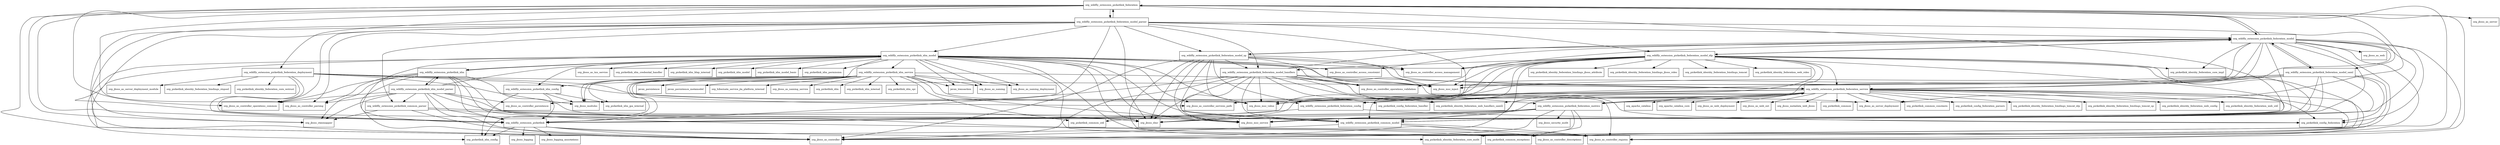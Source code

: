 digraph wildfly_picketlink_7_4_0_Final_redhat_19_package_dependencies {
  node [shape = box, fontsize=10.0];
  org_wildfly_extension_picketlink -> org_jboss_as_controller;
  org_wildfly_extension_picketlink -> org_jboss_logging;
  org_wildfly_extension_picketlink -> org_jboss_logging_annotations;
  org_wildfly_extension_picketlink -> org_picketlink_common_exceptions;
  org_wildfly_extension_picketlink -> org_picketlink_identity_federation_core_audit;
  org_wildfly_extension_picketlink -> org_picketlink_idm_config;
  org_wildfly_extension_picketlink_common_model -> org_jboss_as_controller;
  org_wildfly_extension_picketlink_common_model -> org_jboss_as_controller_descriptions;
  org_wildfly_extension_picketlink_common_model -> org_jboss_as_controller_registry;
  org_wildfly_extension_picketlink_common_parser -> org_jboss_as_controller;
  org_wildfly_extension_picketlink_common_parser -> org_jboss_dmr;
  org_wildfly_extension_picketlink_common_parser -> org_jboss_staxmapper;
  org_wildfly_extension_picketlink_common_parser -> org_wildfly_extension_picketlink_common_model;
  org_wildfly_extension_picketlink_federation -> org_jboss_as_controller;
  org_wildfly_extension_picketlink_federation -> org_jboss_as_controller_descriptions;
  org_wildfly_extension_picketlink_federation -> org_jboss_as_controller_operations_common;
  org_wildfly_extension_picketlink_federation -> org_jboss_as_controller_parsing;
  org_wildfly_extension_picketlink_federation -> org_jboss_as_controller_registry;
  org_wildfly_extension_picketlink_federation -> org_jboss_as_server;
  org_wildfly_extension_picketlink_federation -> org_jboss_as_server_deployment;
  org_wildfly_extension_picketlink_federation -> org_jboss_dmr;
  org_wildfly_extension_picketlink_federation -> org_jboss_staxmapper;
  org_wildfly_extension_picketlink_federation -> org_wildfly_extension_picketlink;
  org_wildfly_extension_picketlink_federation -> org_wildfly_extension_picketlink_federation_deployment;
  org_wildfly_extension_picketlink_federation -> org_wildfly_extension_picketlink_federation_model;
  org_wildfly_extension_picketlink_federation -> org_wildfly_extension_picketlink_federation_model_parser;
  org_wildfly_extension_picketlink_federation_config -> org_picketlink_common_util;
  org_wildfly_extension_picketlink_federation_config -> org_picketlink_config_federation;
  org_wildfly_extension_picketlink_federation_deployment -> org_jboss_as_server_deployment;
  org_wildfly_extension_picketlink_federation_deployment -> org_jboss_as_server_deployment_module;
  org_wildfly_extension_picketlink_federation_deployment -> org_jboss_modules;
  org_wildfly_extension_picketlink_federation_deployment -> org_jboss_msc_service;
  org_wildfly_extension_picketlink_federation_deployment -> org_picketlink_identity_federation_bindings_stspool;
  org_wildfly_extension_picketlink_federation_deployment -> org_picketlink_identity_federation_core_wstrust;
  org_wildfly_extension_picketlink_federation_deployment -> org_wildfly_extension_picketlink;
  org_wildfly_extension_picketlink_federation_deployment -> org_wildfly_extension_picketlink_federation_config;
  org_wildfly_extension_picketlink_federation_deployment -> org_wildfly_extension_picketlink_federation_service;
  org_wildfly_extension_picketlink_federation_metrics -> org_jboss_as_controller;
  org_wildfly_extension_picketlink_federation_metrics -> org_jboss_dmr;
  org_wildfly_extension_picketlink_federation_metrics -> org_jboss_msc_service;
  org_wildfly_extension_picketlink_federation_metrics -> org_jboss_security_audit;
  org_wildfly_extension_picketlink_federation_metrics -> org_picketlink_common_exceptions;
  org_wildfly_extension_picketlink_federation_metrics -> org_picketlink_identity_federation_core_audit;
  org_wildfly_extension_picketlink_federation_metrics -> org_wildfly_extension_picketlink;
  org_wildfly_extension_picketlink_federation_metrics -> org_wildfly_extension_picketlink_common_model;
  org_wildfly_extension_picketlink_federation_metrics -> org_wildfly_extension_picketlink_federation_service;
  org_wildfly_extension_picketlink_federation_model -> org_jboss_as_controller;
  org_wildfly_extension_picketlink_federation_model -> org_jboss_as_controller_access_constraint;
  org_wildfly_extension_picketlink_federation_model -> org_jboss_as_controller_access_management;
  org_wildfly_extension_picketlink_federation_model -> org_jboss_as_controller_descriptions;
  org_wildfly_extension_picketlink_federation_model -> org_jboss_as_controller_registry;
  org_wildfly_extension_picketlink_federation_model -> org_jboss_as_controller_services_path;
  org_wildfly_extension_picketlink_federation_model -> org_jboss_as_web;
  org_wildfly_extension_picketlink_federation_model -> org_jboss_dmr;
  org_wildfly_extension_picketlink_federation_model -> org_jboss_msc_inject;
  org_wildfly_extension_picketlink_federation_model -> org_jboss_msc_service;
  org_wildfly_extension_picketlink_federation_model -> org_jboss_msc_value;
  org_wildfly_extension_picketlink_federation_model -> org_picketlink_config_federation;
  org_wildfly_extension_picketlink_federation_model -> org_picketlink_identity_federation_core_impl;
  org_wildfly_extension_picketlink_federation_model -> org_wildfly_extension_picketlink_common_model;
  org_wildfly_extension_picketlink_federation_model -> org_wildfly_extension_picketlink_federation;
  org_wildfly_extension_picketlink_federation_model -> org_wildfly_extension_picketlink_federation_model_idp;
  org_wildfly_extension_picketlink_federation_model -> org_wildfly_extension_picketlink_federation_model_saml;
  org_wildfly_extension_picketlink_federation_model -> org_wildfly_extension_picketlink_federation_model_sp;
  org_wildfly_extension_picketlink_federation_model -> org_wildfly_extension_picketlink_federation_service;
  org_wildfly_extension_picketlink_federation_model_handlers -> org_jboss_as_controller;
  org_wildfly_extension_picketlink_federation_model_handlers -> org_jboss_as_controller_operations_validation;
  org_wildfly_extension_picketlink_federation_model_handlers -> org_jboss_as_controller_registry;
  org_wildfly_extension_picketlink_federation_model_handlers -> org_jboss_dmr;
  org_wildfly_extension_picketlink_federation_model_handlers -> org_jboss_msc_inject;
  org_wildfly_extension_picketlink_federation_model_handlers -> org_jboss_msc_service;
  org_wildfly_extension_picketlink_federation_model_handlers -> org_jboss_msc_value;
  org_wildfly_extension_picketlink_federation_model_handlers -> org_picketlink_config_federation;
  org_wildfly_extension_picketlink_federation_model_handlers -> org_picketlink_config_federation_handler;
  org_wildfly_extension_picketlink_federation_model_handlers -> org_picketlink_identity_federation_web_handlers_saml2;
  org_wildfly_extension_picketlink_federation_model_handlers -> org_wildfly_extension_picketlink;
  org_wildfly_extension_picketlink_federation_model_handlers -> org_wildfly_extension_picketlink_common_model;
  org_wildfly_extension_picketlink_federation_model_handlers -> org_wildfly_extension_picketlink_federation_model;
  org_wildfly_extension_picketlink_federation_model_handlers -> org_wildfly_extension_picketlink_federation_service;
  org_wildfly_extension_picketlink_federation_model_idp -> org_jboss_as_controller;
  org_wildfly_extension_picketlink_federation_model_idp -> org_jboss_as_controller_access_management;
  org_wildfly_extension_picketlink_federation_model_idp -> org_jboss_as_controller_operations_validation;
  org_wildfly_extension_picketlink_federation_model_idp -> org_jboss_as_controller_registry;
  org_wildfly_extension_picketlink_federation_model_idp -> org_jboss_dmr;
  org_wildfly_extension_picketlink_federation_model_idp -> org_jboss_msc_inject;
  org_wildfly_extension_picketlink_federation_model_idp -> org_jboss_msc_service;
  org_wildfly_extension_picketlink_federation_model_idp -> org_jboss_msc_value;
  org_wildfly_extension_picketlink_federation_model_idp -> org_picketlink_identity_federation_bindings_jboss_attribute;
  org_wildfly_extension_picketlink_federation_model_idp -> org_picketlink_identity_federation_bindings_jboss_roles;
  org_wildfly_extension_picketlink_federation_model_idp -> org_picketlink_identity_federation_bindings_tomcat;
  org_wildfly_extension_picketlink_federation_model_idp -> org_picketlink_identity_federation_core_impl;
  org_wildfly_extension_picketlink_federation_model_idp -> org_picketlink_identity_federation_web_roles;
  org_wildfly_extension_picketlink_federation_model_idp -> org_wildfly_extension_picketlink;
  org_wildfly_extension_picketlink_federation_model_idp -> org_wildfly_extension_picketlink_common_model;
  org_wildfly_extension_picketlink_federation_model_idp -> org_wildfly_extension_picketlink_federation_config;
  org_wildfly_extension_picketlink_federation_model_idp -> org_wildfly_extension_picketlink_federation_metrics;
  org_wildfly_extension_picketlink_federation_model_idp -> org_wildfly_extension_picketlink_federation_model;
  org_wildfly_extension_picketlink_federation_model_idp -> org_wildfly_extension_picketlink_federation_model_handlers;
  org_wildfly_extension_picketlink_federation_model_idp -> org_wildfly_extension_picketlink_federation_service;
  org_wildfly_extension_picketlink_federation_model_parser -> org_jboss_as_controller;
  org_wildfly_extension_picketlink_federation_model_parser -> org_jboss_as_controller_operations_common;
  org_wildfly_extension_picketlink_federation_model_parser -> org_jboss_as_controller_parsing;
  org_wildfly_extension_picketlink_federation_model_parser -> org_jboss_as_controller_persistence;
  org_wildfly_extension_picketlink_federation_model_parser -> org_jboss_dmr;
  org_wildfly_extension_picketlink_federation_model_parser -> org_jboss_staxmapper;
  org_wildfly_extension_picketlink_federation_model_parser -> org_wildfly_extension_picketlink;
  org_wildfly_extension_picketlink_federation_model_parser -> org_wildfly_extension_picketlink_common_model;
  org_wildfly_extension_picketlink_federation_model_parser -> org_wildfly_extension_picketlink_common_parser;
  org_wildfly_extension_picketlink_federation_model_parser -> org_wildfly_extension_picketlink_federation;
  org_wildfly_extension_picketlink_federation_model_parser -> org_wildfly_extension_picketlink_federation_model;
  org_wildfly_extension_picketlink_federation_model_parser -> org_wildfly_extension_picketlink_federation_model_handlers;
  org_wildfly_extension_picketlink_federation_model_parser -> org_wildfly_extension_picketlink_federation_model_idp;
  org_wildfly_extension_picketlink_federation_model_parser -> org_wildfly_extension_picketlink_federation_model_saml;
  org_wildfly_extension_picketlink_federation_model_parser -> org_wildfly_extension_picketlink_federation_model_sp;
  org_wildfly_extension_picketlink_federation_model_parser -> org_wildfly_extension_picketlink_idm_model;
  org_wildfly_extension_picketlink_federation_model_saml -> org_jboss_as_controller;
  org_wildfly_extension_picketlink_federation_model_saml -> org_jboss_dmr;
  org_wildfly_extension_picketlink_federation_model_saml -> org_jboss_msc_inject;
  org_wildfly_extension_picketlink_federation_model_saml -> org_jboss_msc_service;
  org_wildfly_extension_picketlink_federation_model_saml -> org_jboss_msc_value;
  org_wildfly_extension_picketlink_federation_model_saml -> org_picketlink_config_federation;
  org_wildfly_extension_picketlink_federation_model_saml -> org_wildfly_extension_picketlink_common_model;
  org_wildfly_extension_picketlink_federation_model_saml -> org_wildfly_extension_picketlink_federation_model;
  org_wildfly_extension_picketlink_federation_model_saml -> org_wildfly_extension_picketlink_federation_service;
  org_wildfly_extension_picketlink_federation_model_sp -> org_jboss_as_controller;
  org_wildfly_extension_picketlink_federation_model_sp -> org_jboss_as_controller_access_management;
  org_wildfly_extension_picketlink_federation_model_sp -> org_jboss_as_controller_registry;
  org_wildfly_extension_picketlink_federation_model_sp -> org_jboss_dmr;
  org_wildfly_extension_picketlink_federation_model_sp -> org_jboss_msc_inject;
  org_wildfly_extension_picketlink_federation_model_sp -> org_jboss_msc_service;
  org_wildfly_extension_picketlink_federation_model_sp -> org_jboss_msc_value;
  org_wildfly_extension_picketlink_federation_model_sp -> org_wildfly_extension_picketlink_common_model;
  org_wildfly_extension_picketlink_federation_model_sp -> org_wildfly_extension_picketlink_federation_config;
  org_wildfly_extension_picketlink_federation_model_sp -> org_wildfly_extension_picketlink_federation_metrics;
  org_wildfly_extension_picketlink_federation_model_sp -> org_wildfly_extension_picketlink_federation_model;
  org_wildfly_extension_picketlink_federation_model_sp -> org_wildfly_extension_picketlink_federation_model_handlers;
  org_wildfly_extension_picketlink_federation_model_sp -> org_wildfly_extension_picketlink_federation_service;
  org_wildfly_extension_picketlink_federation_service -> org_apache_catalina;
  org_wildfly_extension_picketlink_federation_service -> org_apache_catalina_core;
  org_wildfly_extension_picketlink_federation_service -> org_jboss_as_controller_services_path;
  org_wildfly_extension_picketlink_federation_service -> org_jboss_as_server_deployment;
  org_wildfly_extension_picketlink_federation_service -> org_jboss_as_web_deployment;
  org_wildfly_extension_picketlink_federation_service -> org_jboss_as_web_ext;
  org_wildfly_extension_picketlink_federation_service -> org_jboss_metadata_web_jboss;
  org_wildfly_extension_picketlink_federation_service -> org_jboss_msc_service;
  org_wildfly_extension_picketlink_federation_service -> org_jboss_msc_value;
  org_wildfly_extension_picketlink_federation_service -> org_picketlink_common;
  org_wildfly_extension_picketlink_federation_service -> org_picketlink_common_constants;
  org_wildfly_extension_picketlink_federation_service -> org_picketlink_common_exceptions;
  org_wildfly_extension_picketlink_federation_service -> org_picketlink_config_federation;
  org_wildfly_extension_picketlink_federation_service -> org_picketlink_config_federation_handler;
  org_wildfly_extension_picketlink_federation_service -> org_picketlink_config_federation_parsers;
  org_wildfly_extension_picketlink_federation_service -> org_picketlink_identity_federation_bindings_tomcat_idp;
  org_wildfly_extension_picketlink_federation_service -> org_picketlink_identity_federation_bindings_tomcat_sp;
  org_wildfly_extension_picketlink_federation_service -> org_picketlink_identity_federation_core_audit;
  org_wildfly_extension_picketlink_federation_service -> org_picketlink_identity_federation_web_config;
  org_wildfly_extension_picketlink_federation_service -> org_picketlink_identity_federation_web_handlers_saml2;
  org_wildfly_extension_picketlink_federation_service -> org_picketlink_identity_federation_web_util;
  org_wildfly_extension_picketlink_federation_service -> org_wildfly_extension_picketlink;
  org_wildfly_extension_picketlink_federation_service -> org_wildfly_extension_picketlink_federation_config;
  org_wildfly_extension_picketlink_federation_service -> org_wildfly_extension_picketlink_federation_metrics;
  org_wildfly_extension_picketlink_idm -> org_jboss_as_controller;
  org_wildfly_extension_picketlink_idm -> org_jboss_as_controller_descriptions;
  org_wildfly_extension_picketlink_idm -> org_jboss_as_controller_operations_common;
  org_wildfly_extension_picketlink_idm -> org_jboss_as_controller_parsing;
  org_wildfly_extension_picketlink_idm -> org_jboss_as_controller_registry;
  org_wildfly_extension_picketlink_idm -> org_jboss_dmr;
  org_wildfly_extension_picketlink_idm -> org_jboss_staxmapper;
  org_wildfly_extension_picketlink_idm -> org_wildfly_extension_picketlink;
  org_wildfly_extension_picketlink_idm -> org_wildfly_extension_picketlink_idm_model;
  org_wildfly_extension_picketlink_idm -> org_wildfly_extension_picketlink_idm_model_parser;
  org_wildfly_extension_picketlink_idm_config -> org_jboss_modules;
  org_wildfly_extension_picketlink_idm_config -> org_picketlink_idm_config;
  org_wildfly_extension_picketlink_idm_config -> org_picketlink_idm_jpa_internal;
  org_wildfly_extension_picketlink_idm_config -> org_wildfly_extension_picketlink;
  org_wildfly_extension_picketlink_idm_model -> javax_transaction;
  org_wildfly_extension_picketlink_idm_model -> org_jboss_as_controller;
  org_wildfly_extension_picketlink_idm_model -> org_jboss_as_controller_access_constraint;
  org_wildfly_extension_picketlink_idm_model -> org_jboss_as_controller_access_management;
  org_wildfly_extension_picketlink_idm_model -> org_jboss_as_controller_descriptions;
  org_wildfly_extension_picketlink_idm_model -> org_jboss_as_controller_operations_validation;
  org_wildfly_extension_picketlink_idm_model -> org_jboss_as_controller_registry;
  org_wildfly_extension_picketlink_idm_model -> org_jboss_as_controller_services_path;
  org_wildfly_extension_picketlink_idm_model -> org_jboss_as_naming;
  org_wildfly_extension_picketlink_idm_model -> org_jboss_as_naming_deployment;
  org_wildfly_extension_picketlink_idm_model -> org_jboss_as_txn_service;
  org_wildfly_extension_picketlink_idm_model -> org_jboss_dmr;
  org_wildfly_extension_picketlink_idm_model -> org_jboss_modules;
  org_wildfly_extension_picketlink_idm_model -> org_jboss_msc_inject;
  org_wildfly_extension_picketlink_idm_model -> org_jboss_msc_service;
  org_wildfly_extension_picketlink_idm_model -> org_jboss_msc_value;
  org_wildfly_extension_picketlink_idm_model -> org_picketlink_idm_config;
  org_wildfly_extension_picketlink_idm_model -> org_picketlink_idm_credential_handler;
  org_wildfly_extension_picketlink_idm_model -> org_picketlink_idm_ldap_internal;
  org_wildfly_extension_picketlink_idm_model -> org_picketlink_idm_model;
  org_wildfly_extension_picketlink_idm_model -> org_picketlink_idm_model_basic;
  org_wildfly_extension_picketlink_idm_model -> org_picketlink_idm_permission;
  org_wildfly_extension_picketlink_idm_model -> org_wildfly_extension_picketlink;
  org_wildfly_extension_picketlink_idm_model -> org_wildfly_extension_picketlink_common_model;
  org_wildfly_extension_picketlink_idm_model -> org_wildfly_extension_picketlink_idm;
  org_wildfly_extension_picketlink_idm_model -> org_wildfly_extension_picketlink_idm_config;
  org_wildfly_extension_picketlink_idm_model -> org_wildfly_extension_picketlink_idm_service;
  org_wildfly_extension_picketlink_idm_model_parser -> org_jboss_as_controller;
  org_wildfly_extension_picketlink_idm_model_parser -> org_jboss_as_controller_operations_common;
  org_wildfly_extension_picketlink_idm_model_parser -> org_jboss_as_controller_parsing;
  org_wildfly_extension_picketlink_idm_model_parser -> org_jboss_as_controller_persistence;
  org_wildfly_extension_picketlink_idm_model_parser -> org_jboss_dmr;
  org_wildfly_extension_picketlink_idm_model_parser -> org_jboss_staxmapper;
  org_wildfly_extension_picketlink_idm_model_parser -> org_wildfly_extension_picketlink;
  org_wildfly_extension_picketlink_idm_model_parser -> org_wildfly_extension_picketlink_common_model;
  org_wildfly_extension_picketlink_idm_model_parser -> org_wildfly_extension_picketlink_common_parser;
  org_wildfly_extension_picketlink_idm_model_parser -> org_wildfly_extension_picketlink_idm;
  org_wildfly_extension_picketlink_idm_model_parser -> org_wildfly_extension_picketlink_idm_model;
  org_wildfly_extension_picketlink_idm_service -> javax_persistence;
  org_wildfly_extension_picketlink_idm_service -> javax_persistence_metamodel;
  org_wildfly_extension_picketlink_idm_service -> javax_transaction;
  org_wildfly_extension_picketlink_idm_service -> org_hibernate_service_jta_platform_internal;
  org_wildfly_extension_picketlink_idm_service -> org_jboss_as_controller_services_path;
  org_wildfly_extension_picketlink_idm_service -> org_jboss_as_naming;
  org_wildfly_extension_picketlink_idm_service -> org_jboss_as_naming_deployment;
  org_wildfly_extension_picketlink_idm_service -> org_jboss_as_naming_service;
  org_wildfly_extension_picketlink_idm_service -> org_jboss_modules;
  org_wildfly_extension_picketlink_idm_service -> org_jboss_msc_inject;
  org_wildfly_extension_picketlink_idm_service -> org_jboss_msc_service;
  org_wildfly_extension_picketlink_idm_service -> org_jboss_msc_value;
  org_wildfly_extension_picketlink_idm_service -> org_picketlink_common_util;
  org_wildfly_extension_picketlink_idm_service -> org_picketlink_idm;
  org_wildfly_extension_picketlink_idm_service -> org_picketlink_idm_config;
  org_wildfly_extension_picketlink_idm_service -> org_picketlink_idm_internal;
  org_wildfly_extension_picketlink_idm_service -> org_picketlink_idm_jpa_internal;
  org_wildfly_extension_picketlink_idm_service -> org_picketlink_idm_spi;
  org_wildfly_extension_picketlink_idm_service -> org_wildfly_extension_picketlink;
  org_wildfly_extension_picketlink_idm_service -> org_wildfly_extension_picketlink_idm_config;
}
